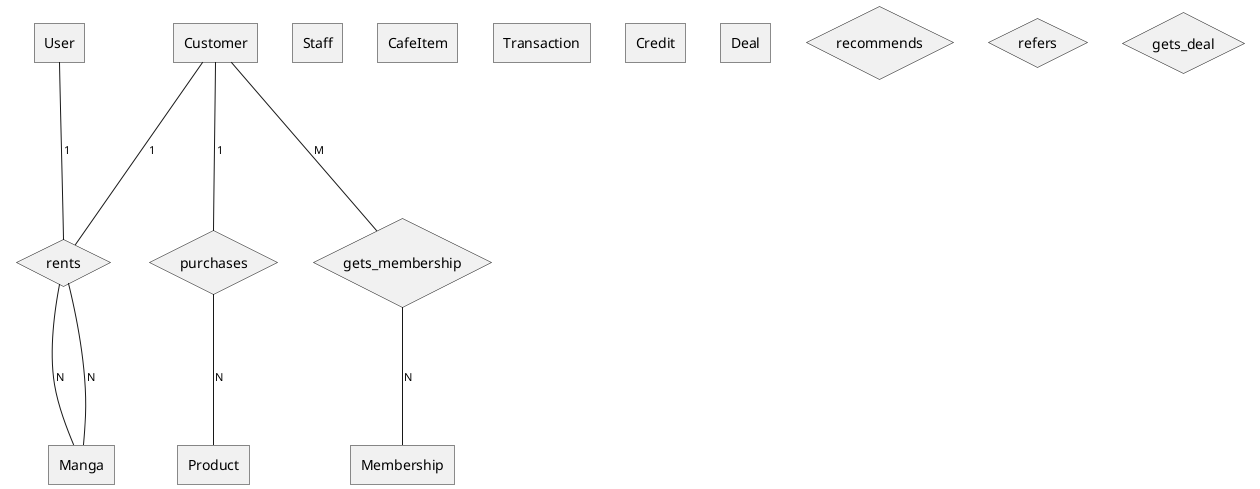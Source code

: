 @startchen

entity User {
}
entity Customer {
}
entity Staff {
}
entity Product{

entity Manga {
}
entity CafeItem {
}
}
entity Membership {
}
entity Transaction {
}
entity Credit {
}
entity Deal {
}

relationship rents {
}
relationship purchases {
}
relationship gets_membership {
}
relationship recommends {
}
relationship refers {
}
relationship gets_deal {
}
relationship recommends {
}

Customer -1- rents
rents -N- Manga

Customer -1- purchases
purchases -N- Product

User -1- rents
rents -N- Manga

Customer -M- gets_membership
gets_membership -N- Membership

@endchen

